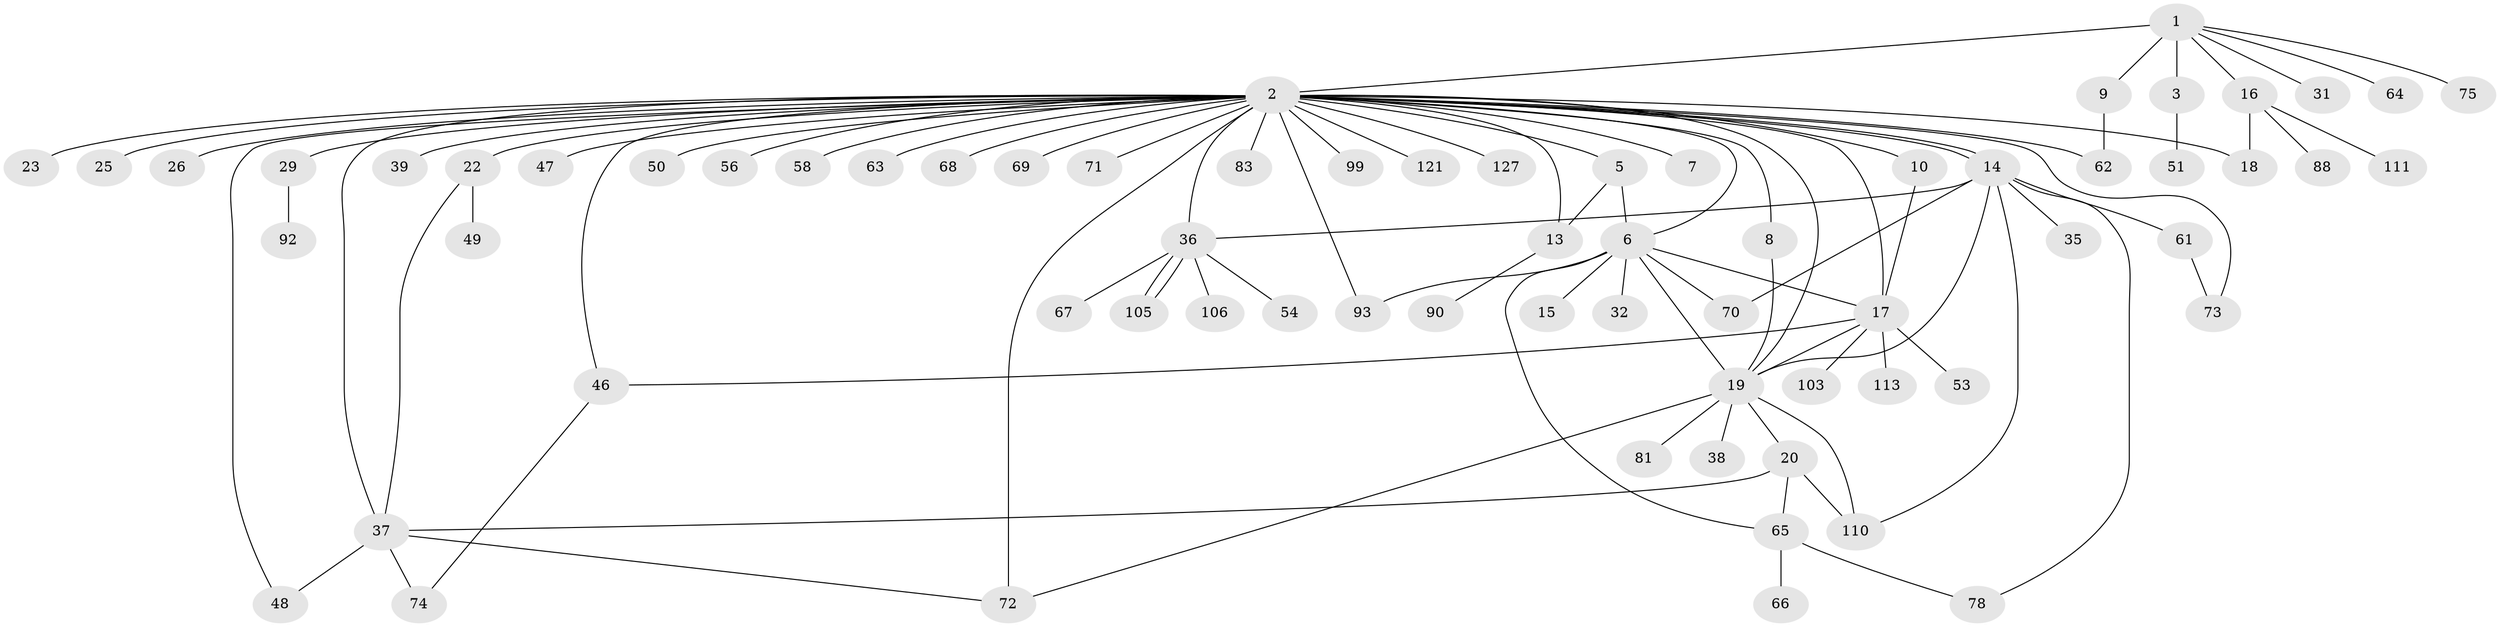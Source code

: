 // original degree distribution, {9: 0.02142857142857143, 31: 0.007142857142857143, 2: 0.2571428571428571, 26: 0.007142857142857143, 3: 0.08571428571428572, 8: 0.014285714285714285, 1: 0.5, 4: 0.06428571428571428, 19: 0.007142857142857143, 5: 0.02857142857142857, 7: 0.007142857142857143}
// Generated by graph-tools (version 1.1) at 2025/14/03/09/25 04:14:28]
// undirected, 70 vertices, 96 edges
graph export_dot {
graph [start="1"]
  node [color=gray90,style=filled];
  1;
  2 [super="+41+89+4"];
  3;
  5;
  6 [super="+126+101+57+21+11"];
  7;
  8;
  9;
  10;
  13;
  14;
  15;
  16;
  17 [super="+44+24"];
  18;
  19 [super="+34+86+116+134+128+104+107+27+42"];
  20 [super="+77"];
  22 [super="+138+33"];
  23;
  25;
  26;
  29;
  31;
  32;
  35;
  36 [super="+76"];
  37 [super="+102"];
  38;
  39;
  46;
  47;
  48;
  49;
  50 [super="+130"];
  51;
  53 [super="+139"];
  54;
  56;
  58;
  61 [super="+115+79"];
  62;
  63;
  64;
  65;
  66;
  67;
  68;
  69;
  70;
  71 [super="+100"];
  72;
  73;
  74;
  75;
  78;
  81;
  83;
  88;
  90;
  92;
  93 [super="+98"];
  99;
  103;
  105;
  106 [super="+140"];
  110 [super="+137+122"];
  111;
  113;
  121;
  127;
  1 -- 2 [weight=3];
  1 -- 3;
  1 -- 9;
  1 -- 16;
  1 -- 31;
  1 -- 64;
  1 -- 75;
  2 -- 5;
  2 -- 8;
  2 -- 10 [weight=2];
  2 -- 14;
  2 -- 14;
  2 -- 17 [weight=2];
  2 -- 22;
  2 -- 23;
  2 -- 25;
  2 -- 26;
  2 -- 29 [weight=2];
  2 -- 37 [weight=3];
  2 -- 39;
  2 -- 47;
  2 -- 50;
  2 -- 56;
  2 -- 58;
  2 -- 63 [weight=2];
  2 -- 68;
  2 -- 71;
  2 -- 83;
  2 -- 93;
  2 -- 99;
  2 -- 121;
  2 -- 127;
  2 -- 19 [weight=3];
  2 -- 69;
  2 -- 6;
  2 -- 7;
  2 -- 72;
  2 -- 73;
  2 -- 13;
  2 -- 18;
  2 -- 36;
  2 -- 46;
  2 -- 48;
  2 -- 62;
  3 -- 51;
  5 -- 6;
  5 -- 13;
  6 -- 15;
  6 -- 17;
  6 -- 70;
  6 -- 19;
  6 -- 65;
  6 -- 93;
  6 -- 32;
  8 -- 19;
  9 -- 62;
  10 -- 17;
  13 -- 90;
  14 -- 19;
  14 -- 35;
  14 -- 36;
  14 -- 61;
  14 -- 70;
  14 -- 78;
  14 -- 110;
  16 -- 18;
  16 -- 88;
  16 -- 111;
  17 -- 46;
  17 -- 103;
  17 -- 113;
  17 -- 19;
  17 -- 53;
  19 -- 20;
  19 -- 38;
  19 -- 72;
  19 -- 81;
  19 -- 110;
  20 -- 37;
  20 -- 65;
  20 -- 110;
  22 -- 37;
  22 -- 49;
  29 -- 92;
  36 -- 54;
  36 -- 67;
  36 -- 105;
  36 -- 105;
  36 -- 106;
  37 -- 48;
  37 -- 72;
  37 -- 74;
  46 -- 74;
  61 -- 73;
  65 -- 66;
  65 -- 78;
}
